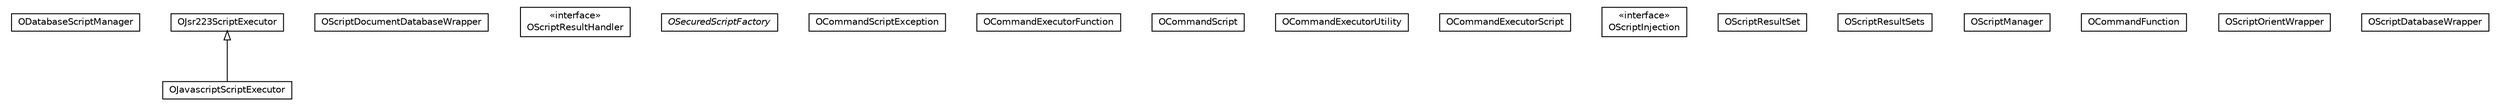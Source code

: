 #!/usr/local/bin/dot
#
# Class diagram 
# Generated by UMLGraph version R5_6-24-gf6e263 (http://www.umlgraph.org/)
#

digraph G {
	edge [fontname="Helvetica",fontsize=10,labelfontname="Helvetica",labelfontsize=10];
	node [fontname="Helvetica",fontsize=10,shape=plaintext];
	nodesep=0.25;
	ranksep=0.5;
	// com.orientechnologies.orient.core.command.script.ODatabaseScriptManager
	c168920 [label=<<table title="com.orientechnologies.orient.core.command.script.ODatabaseScriptManager" border="0" cellborder="1" cellspacing="0" cellpadding="2" port="p" href="./ODatabaseScriptManager.html">
		<tr><td><table border="0" cellspacing="0" cellpadding="1">
<tr><td align="center" balign="center"> ODatabaseScriptManager </td></tr>
		</table></td></tr>
		</table>>, URL="./ODatabaseScriptManager.html", fontname="Helvetica", fontcolor="black", fontsize=10.0];
	// com.orientechnologies.orient.core.command.script.OJsr223ScriptExecutor
	c168921 [label=<<table title="com.orientechnologies.orient.core.command.script.OJsr223ScriptExecutor" border="0" cellborder="1" cellspacing="0" cellpadding="2" port="p" href="./OJsr223ScriptExecutor.html">
		<tr><td><table border="0" cellspacing="0" cellpadding="1">
<tr><td align="center" balign="center"> OJsr223ScriptExecutor </td></tr>
		</table></td></tr>
		</table>>, URL="./OJsr223ScriptExecutor.html", fontname="Helvetica", fontcolor="black", fontsize=10.0];
	// com.orientechnologies.orient.core.command.script.OScriptDocumentDatabaseWrapper
	c168922 [label=<<table title="com.orientechnologies.orient.core.command.script.OScriptDocumentDatabaseWrapper" border="0" cellborder="1" cellspacing="0" cellpadding="2" port="p" href="./OScriptDocumentDatabaseWrapper.html">
		<tr><td><table border="0" cellspacing="0" cellpadding="1">
<tr><td align="center" balign="center"> OScriptDocumentDatabaseWrapper </td></tr>
		</table></td></tr>
		</table>>, URL="./OScriptDocumentDatabaseWrapper.html", fontname="Helvetica", fontcolor="black", fontsize=10.0];
	// com.orientechnologies.orient.core.command.script.OScriptResultHandler
	c168923 [label=<<table title="com.orientechnologies.orient.core.command.script.OScriptResultHandler" border="0" cellborder="1" cellspacing="0" cellpadding="2" port="p" href="./OScriptResultHandler.html">
		<tr><td><table border="0" cellspacing="0" cellpadding="1">
<tr><td align="center" balign="center"> &#171;interface&#187; </td></tr>
<tr><td align="center" balign="center"> OScriptResultHandler </td></tr>
		</table></td></tr>
		</table>>, URL="./OScriptResultHandler.html", fontname="Helvetica", fontcolor="black", fontsize=10.0];
	// com.orientechnologies.orient.core.command.script.OSecuredScriptFactory
	c168924 [label=<<table title="com.orientechnologies.orient.core.command.script.OSecuredScriptFactory" border="0" cellborder="1" cellspacing="0" cellpadding="2" port="p" href="./OSecuredScriptFactory.html">
		<tr><td><table border="0" cellspacing="0" cellpadding="1">
<tr><td align="center" balign="center"><font face="Helvetica-Oblique"> OSecuredScriptFactory </font></td></tr>
		</table></td></tr>
		</table>>, URL="./OSecuredScriptFactory.html", fontname="Helvetica", fontcolor="black", fontsize=10.0];
	// com.orientechnologies.orient.core.command.script.OCommandScriptException
	c168925 [label=<<table title="com.orientechnologies.orient.core.command.script.OCommandScriptException" border="0" cellborder="1" cellspacing="0" cellpadding="2" port="p" href="./OCommandScriptException.html">
		<tr><td><table border="0" cellspacing="0" cellpadding="1">
<tr><td align="center" balign="center"> OCommandScriptException </td></tr>
		</table></td></tr>
		</table>>, URL="./OCommandScriptException.html", fontname="Helvetica", fontcolor="black", fontsize=10.0];
	// com.orientechnologies.orient.core.command.script.OCommandExecutorFunction
	c168926 [label=<<table title="com.orientechnologies.orient.core.command.script.OCommandExecutorFunction" border="0" cellborder="1" cellspacing="0" cellpadding="2" port="p" href="./OCommandExecutorFunction.html">
		<tr><td><table border="0" cellspacing="0" cellpadding="1">
<tr><td align="center" balign="center"> OCommandExecutorFunction </td></tr>
		</table></td></tr>
		</table>>, URL="./OCommandExecutorFunction.html", fontname="Helvetica", fontcolor="black", fontsize=10.0];
	// com.orientechnologies.orient.core.command.script.OCommandScript
	c168927 [label=<<table title="com.orientechnologies.orient.core.command.script.OCommandScript" border="0" cellborder="1" cellspacing="0" cellpadding="2" port="p" href="./OCommandScript.html">
		<tr><td><table border="0" cellspacing="0" cellpadding="1">
<tr><td align="center" balign="center"> OCommandScript </td></tr>
		</table></td></tr>
		</table>>, URL="./OCommandScript.html", fontname="Helvetica", fontcolor="black", fontsize=10.0];
	// com.orientechnologies.orient.core.command.script.OCommandExecutorUtility
	c168928 [label=<<table title="com.orientechnologies.orient.core.command.script.OCommandExecutorUtility" border="0" cellborder="1" cellspacing="0" cellpadding="2" port="p" href="./OCommandExecutorUtility.html">
		<tr><td><table border="0" cellspacing="0" cellpadding="1">
<tr><td align="center" balign="center"> OCommandExecutorUtility </td></tr>
		</table></td></tr>
		</table>>, URL="./OCommandExecutorUtility.html", fontname="Helvetica", fontcolor="black", fontsize=10.0];
	// com.orientechnologies.orient.core.command.script.OCommandExecutorScript
	c168929 [label=<<table title="com.orientechnologies.orient.core.command.script.OCommandExecutorScript" border="0" cellborder="1" cellspacing="0" cellpadding="2" port="p" href="./OCommandExecutorScript.html">
		<tr><td><table border="0" cellspacing="0" cellpadding="1">
<tr><td align="center" balign="center"> OCommandExecutorScript </td></tr>
		</table></td></tr>
		</table>>, URL="./OCommandExecutorScript.html", fontname="Helvetica", fontcolor="black", fontsize=10.0];
	// com.orientechnologies.orient.core.command.script.OScriptInjection
	c168930 [label=<<table title="com.orientechnologies.orient.core.command.script.OScriptInjection" border="0" cellborder="1" cellspacing="0" cellpadding="2" port="p" href="./OScriptInjection.html">
		<tr><td><table border="0" cellspacing="0" cellpadding="1">
<tr><td align="center" balign="center"> &#171;interface&#187; </td></tr>
<tr><td align="center" balign="center"> OScriptInjection </td></tr>
		</table></td></tr>
		</table>>, URL="./OScriptInjection.html", fontname="Helvetica", fontcolor="black", fontsize=10.0];
	// com.orientechnologies.orient.core.command.script.OScriptResultSet
	c168931 [label=<<table title="com.orientechnologies.orient.core.command.script.OScriptResultSet" border="0" cellborder="1" cellspacing="0" cellpadding="2" port="p" href="./OScriptResultSet.html">
		<tr><td><table border="0" cellspacing="0" cellpadding="1">
<tr><td align="center" balign="center"> OScriptResultSet </td></tr>
		</table></td></tr>
		</table>>, URL="./OScriptResultSet.html", fontname="Helvetica", fontcolor="black", fontsize=10.0];
	// com.orientechnologies.orient.core.command.script.OScriptResultSets
	c168932 [label=<<table title="com.orientechnologies.orient.core.command.script.OScriptResultSets" border="0" cellborder="1" cellspacing="0" cellpadding="2" port="p" href="./OScriptResultSets.html">
		<tr><td><table border="0" cellspacing="0" cellpadding="1">
<tr><td align="center" balign="center"> OScriptResultSets </td></tr>
		</table></td></tr>
		</table>>, URL="./OScriptResultSets.html", fontname="Helvetica", fontcolor="black", fontsize=10.0];
	// com.orientechnologies.orient.core.command.script.OScriptManager
	c168933 [label=<<table title="com.orientechnologies.orient.core.command.script.OScriptManager" border="0" cellborder="1" cellspacing="0" cellpadding="2" port="p" href="./OScriptManager.html">
		<tr><td><table border="0" cellspacing="0" cellpadding="1">
<tr><td align="center" balign="center"> OScriptManager </td></tr>
		</table></td></tr>
		</table>>, URL="./OScriptManager.html", fontname="Helvetica", fontcolor="black", fontsize=10.0];
	// com.orientechnologies.orient.core.command.script.OCommandFunction
	c168934 [label=<<table title="com.orientechnologies.orient.core.command.script.OCommandFunction" border="0" cellborder="1" cellspacing="0" cellpadding="2" port="p" href="./OCommandFunction.html">
		<tr><td><table border="0" cellspacing="0" cellpadding="1">
<tr><td align="center" balign="center"> OCommandFunction </td></tr>
		</table></td></tr>
		</table>>, URL="./OCommandFunction.html", fontname="Helvetica", fontcolor="black", fontsize=10.0];
	// com.orientechnologies.orient.core.command.script.OScriptOrientWrapper
	c168935 [label=<<table title="com.orientechnologies.orient.core.command.script.OScriptOrientWrapper" border="0" cellborder="1" cellspacing="0" cellpadding="2" port="p" href="./OScriptOrientWrapper.html">
		<tr><td><table border="0" cellspacing="0" cellpadding="1">
<tr><td align="center" balign="center"> OScriptOrientWrapper </td></tr>
		</table></td></tr>
		</table>>, URL="./OScriptOrientWrapper.html", fontname="Helvetica", fontcolor="black", fontsize=10.0];
	// com.orientechnologies.orient.core.command.script.OScriptDatabaseWrapper
	c168936 [label=<<table title="com.orientechnologies.orient.core.command.script.OScriptDatabaseWrapper" border="0" cellborder="1" cellspacing="0" cellpadding="2" port="p" href="./OScriptDatabaseWrapper.html">
		<tr><td><table border="0" cellspacing="0" cellpadding="1">
<tr><td align="center" balign="center"> OScriptDatabaseWrapper </td></tr>
		</table></td></tr>
		</table>>, URL="./OScriptDatabaseWrapper.html", fontname="Helvetica", fontcolor="black", fontsize=10.0];
	// com.orientechnologies.orient.core.command.script.OJavascriptScriptExecutor
	c168937 [label=<<table title="com.orientechnologies.orient.core.command.script.OJavascriptScriptExecutor" border="0" cellborder="1" cellspacing="0" cellpadding="2" port="p" href="./OJavascriptScriptExecutor.html">
		<tr><td><table border="0" cellspacing="0" cellpadding="1">
<tr><td align="center" balign="center"> OJavascriptScriptExecutor </td></tr>
		</table></td></tr>
		</table>>, URL="./OJavascriptScriptExecutor.html", fontname="Helvetica", fontcolor="black", fontsize=10.0];
	//com.orientechnologies.orient.core.command.script.OJavascriptScriptExecutor extends com.orientechnologies.orient.core.command.script.OJsr223ScriptExecutor
	c168921:p -> c168937:p [dir=back,arrowtail=empty];
}

